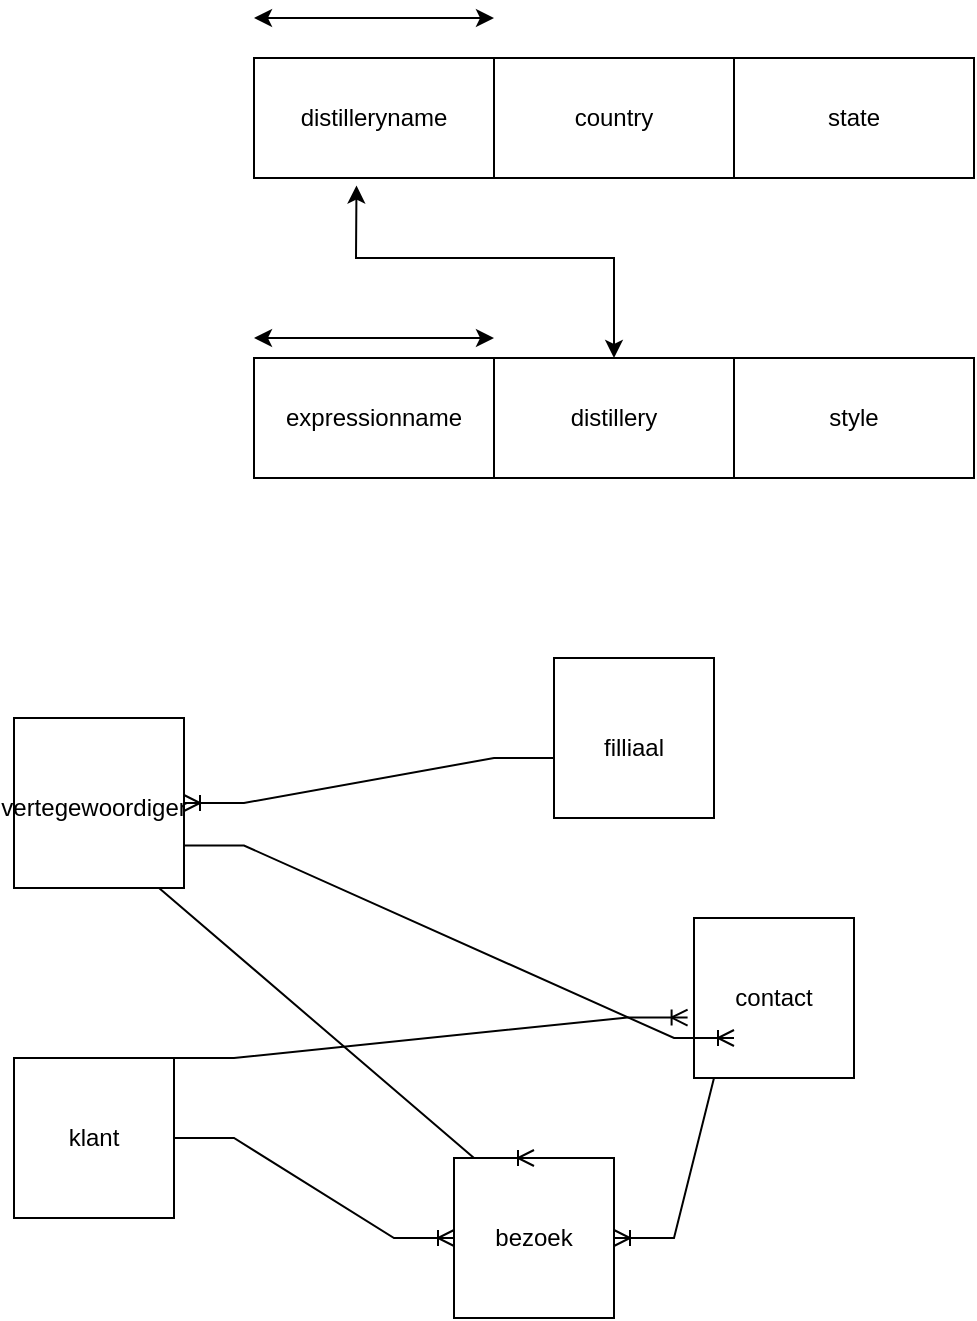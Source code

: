 <mxfile version="15.8.2" type="github"><diagram id="lhEN7ewWzpSEAADAkM9E" name="Page-1"><mxGraphModel dx="1038" dy="539" grid="1" gridSize="10" guides="1" tooltips="1" connect="1" arrows="1" fold="1" page="1" pageScale="1" pageWidth="827" pageHeight="1169" math="0" shadow="0"><root><mxCell id="0"/><mxCell id="1" parent="0"/><mxCell id="dFI2BPtC6xk-AYYWVnT3-1" value="" style="rounded=0;whiteSpace=wrap;html=1;" parent="1" vertex="1"><mxGeometry x="490" y="360" width="120" height="60" as="geometry"/></mxCell><mxCell id="dFI2BPtC6xk-AYYWVnT3-2" value="" style="rounded=0;whiteSpace=wrap;html=1;" parent="1" vertex="1"><mxGeometry x="370" y="360" width="120" height="60" as="geometry"/></mxCell><mxCell id="dFI2BPtC6xk-AYYWVnT3-3" value="" style="rounded=0;whiteSpace=wrap;html=1;" parent="1" vertex="1"><mxGeometry x="250" y="360" width="120" height="60" as="geometry"/></mxCell><mxCell id="dFI2BPtC6xk-AYYWVnT3-4" value="" style="endArrow=classic;startArrow=classic;html=1;rounded=0;" parent="1" edge="1"><mxGeometry width="50" height="50" relative="1" as="geometry"><mxPoint x="370" y="350" as="sourcePoint"/><mxPoint x="250" y="350" as="targetPoint"/><Array as="points"><mxPoint x="250" y="350"/></Array></mxGeometry></mxCell><mxCell id="dFI2BPtC6xk-AYYWVnT3-5" value="" style="rounded=0;whiteSpace=wrap;html=1;" parent="1" vertex="1"><mxGeometry x="250" y="210" width="120" height="60" as="geometry"/></mxCell><mxCell id="dFI2BPtC6xk-AYYWVnT3-6" value="" style="rounded=0;whiteSpace=wrap;html=1;" parent="1" vertex="1"><mxGeometry x="370" y="210" width="120" height="60" as="geometry"/></mxCell><mxCell id="dFI2BPtC6xk-AYYWVnT3-7" value="" style="rounded=0;whiteSpace=wrap;html=1;" parent="1" vertex="1"><mxGeometry x="490" y="210" width="120" height="60" as="geometry"/></mxCell><mxCell id="dFI2BPtC6xk-AYYWVnT3-8" value="" style="endArrow=classic;startArrow=classic;html=1;rounded=0;" parent="1" edge="1"><mxGeometry width="50" height="50" relative="1" as="geometry"><mxPoint x="250" y="190" as="sourcePoint"/><mxPoint x="370" y="190" as="targetPoint"/></mxGeometry></mxCell><mxCell id="dFI2BPtC6xk-AYYWVnT3-9" value="" style="endArrow=classic;startArrow=classic;html=1;rounded=0;exitX=0.5;exitY=0;exitDx=0;exitDy=0;entryX=0.427;entryY=1.063;entryDx=0;entryDy=0;entryPerimeter=0;" parent="1" source="dFI2BPtC6xk-AYYWVnT3-2" target="dFI2BPtC6xk-AYYWVnT3-5" edge="1"><mxGeometry width="50" height="50" relative="1" as="geometry"><mxPoint x="390" y="280" as="sourcePoint"/><mxPoint x="440" y="230" as="targetPoint"/><Array as="points"><mxPoint x="430" y="310"/><mxPoint x="301" y="310"/></Array></mxGeometry></mxCell><mxCell id="dFI2BPtC6xk-AYYWVnT3-10" value="country" style="text;html=1;strokeColor=none;fillColor=none;align=center;verticalAlign=middle;whiteSpace=wrap;rounded=0;" parent="1" vertex="1"><mxGeometry x="400" y="225" width="60" height="30" as="geometry"/></mxCell><mxCell id="dFI2BPtC6xk-AYYWVnT3-11" value="state" style="text;html=1;strokeColor=none;fillColor=none;align=center;verticalAlign=middle;whiteSpace=wrap;rounded=0;" parent="1" vertex="1"><mxGeometry x="520" y="225" width="60" height="30" as="geometry"/></mxCell><mxCell id="dFI2BPtC6xk-AYYWVnT3-12" value="distilleryname" style="text;html=1;strokeColor=none;fillColor=none;align=center;verticalAlign=middle;whiteSpace=wrap;rounded=0;" parent="1" vertex="1"><mxGeometry x="280" y="225" width="60" height="30" as="geometry"/></mxCell><mxCell id="dFI2BPtC6xk-AYYWVnT3-13" value="style" style="text;html=1;strokeColor=none;fillColor=none;align=center;verticalAlign=middle;whiteSpace=wrap;rounded=0;" parent="1" vertex="1"><mxGeometry x="520" y="375" width="60" height="30" as="geometry"/></mxCell><mxCell id="dFI2BPtC6xk-AYYWVnT3-14" value="distillery" style="text;html=1;strokeColor=none;fillColor=none;align=center;verticalAlign=middle;whiteSpace=wrap;rounded=0;" parent="1" vertex="1"><mxGeometry x="400" y="375" width="60" height="30" as="geometry"/></mxCell><mxCell id="dFI2BPtC6xk-AYYWVnT3-15" value="expressionname" style="text;html=1;strokeColor=none;fillColor=none;align=center;verticalAlign=middle;whiteSpace=wrap;rounded=0;" parent="1" vertex="1"><mxGeometry x="280" y="375" width="60" height="30" as="geometry"/></mxCell><mxCell id="dFI2BPtC6xk-AYYWVnT3-16" value="" style="whiteSpace=wrap;html=1;aspect=fixed;" parent="1" vertex="1"><mxGeometry x="130" y="540" width="85" height="85" as="geometry"/></mxCell><mxCell id="dFI2BPtC6xk-AYYWVnT3-17" value="" style="whiteSpace=wrap;html=1;aspect=fixed;" parent="1" vertex="1"><mxGeometry x="400" y="510" width="80" height="80" as="geometry"/></mxCell><mxCell id="dFI2BPtC6xk-AYYWVnT3-18" value="bezoek" style="whiteSpace=wrap;html=1;aspect=fixed;" parent="1" vertex="1"><mxGeometry x="350" y="760" width="80" height="80" as="geometry"/></mxCell><mxCell id="dFI2BPtC6xk-AYYWVnT3-19" value="klant" style="whiteSpace=wrap;html=1;aspect=fixed;" parent="1" vertex="1"><mxGeometry x="130" y="710" width="80" height="80" as="geometry"/></mxCell><mxCell id="dFI2BPtC6xk-AYYWVnT3-23" value="filliaal" style="text;html=1;strokeColor=none;fillColor=none;align=center;verticalAlign=middle;whiteSpace=wrap;rounded=0;" parent="1" vertex="1"><mxGeometry x="410" y="540" width="60" height="30" as="geometry"/></mxCell><mxCell id="dFI2BPtC6xk-AYYWVnT3-24" value="vertegewoordiger" style="text;html=1;strokeColor=none;fillColor=none;align=center;verticalAlign=middle;whiteSpace=wrap;rounded=0;" parent="1" vertex="1"><mxGeometry x="140" y="570" width="60" height="30" as="geometry"/></mxCell><mxCell id="dFI2BPtC6xk-AYYWVnT3-33" value="" style="edgeStyle=entityRelationEdgeStyle;fontSize=12;html=1;endArrow=ERoneToMany;rounded=0;entryX=1;entryY=0.5;entryDx=0;entryDy=0;exitX=0;exitY=0.625;exitDx=0;exitDy=0;exitPerimeter=0;" parent="1" source="dFI2BPtC6xk-AYYWVnT3-17" target="dFI2BPtC6xk-AYYWVnT3-16" edge="1"><mxGeometry width="100" height="100" relative="1" as="geometry"><mxPoint x="390" y="800" as="sourcePoint"/><mxPoint x="490" y="700" as="targetPoint"/></mxGeometry></mxCell><mxCell id="dFI2BPtC6xk-AYYWVnT3-36" value="" style="edgeStyle=entityRelationEdgeStyle;fontSize=12;html=1;endArrow=ERoneToMany;rounded=0;entryX=0;entryY=0.5;entryDx=0;entryDy=0;exitX=1;exitY=0.5;exitDx=0;exitDy=0;" parent="1" source="dFI2BPtC6xk-AYYWVnT3-19" target="dFI2BPtC6xk-AYYWVnT3-18" edge="1"><mxGeometry width="100" height="100" relative="1" as="geometry"><mxPoint x="220" y="830" as="sourcePoint"/><mxPoint x="320" y="730" as="targetPoint"/></mxGeometry></mxCell><mxCell id="dFI2BPtC6xk-AYYWVnT3-37" value="" style="edgeStyle=entityRelationEdgeStyle;fontSize=12;html=1;endArrow=ERoneToMany;rounded=0;entryX=0.5;entryY=0;entryDx=0;entryDy=0;exitX=0.5;exitY=1;exitDx=0;exitDy=0;" parent="1" source="dFI2BPtC6xk-AYYWVnT3-16" target="dFI2BPtC6xk-AYYWVnT3-18" edge="1"><mxGeometry width="100" height="100" relative="1" as="geometry"><mxPoint x="390" y="800" as="sourcePoint"/><mxPoint x="490" y="700" as="targetPoint"/></mxGeometry></mxCell><mxCell id="dFI2BPtC6xk-AYYWVnT3-38" value="contact" style="whiteSpace=wrap;html=1;aspect=fixed;" parent="1" vertex="1"><mxGeometry x="470" y="640" width="80" height="80" as="geometry"/></mxCell><mxCell id="dFI2BPtC6xk-AYYWVnT3-39" value="" style="edgeStyle=entityRelationEdgeStyle;fontSize=12;html=1;endArrow=ERoneToMany;rounded=0;entryX=-0.04;entryY=0.622;entryDx=0;entryDy=0;exitX=1;exitY=0;exitDx=0;exitDy=0;entryPerimeter=0;" parent="1" source="dFI2BPtC6xk-AYYWVnT3-19" target="dFI2BPtC6xk-AYYWVnT3-38" edge="1"><mxGeometry width="100" height="100" relative="1" as="geometry"><mxPoint x="240" y="940" as="sourcePoint"/><mxPoint x="340" y="840" as="targetPoint"/></mxGeometry></mxCell><mxCell id="dFI2BPtC6xk-AYYWVnT3-41" value="" style="edgeStyle=entityRelationEdgeStyle;fontSize=12;html=1;endArrow=ERoneToMany;rounded=0;exitX=1;exitY=0.75;exitDx=0;exitDy=0;" parent="1" source="dFI2BPtC6xk-AYYWVnT3-16" edge="1"><mxGeometry width="100" height="100" relative="1" as="geometry"><mxPoint x="390" y="800" as="sourcePoint"/><mxPoint x="490" y="700" as="targetPoint"/></mxGeometry></mxCell><mxCell id="dFI2BPtC6xk-AYYWVnT3-42" value="" style="edgeStyle=entityRelationEdgeStyle;fontSize=12;html=1;endArrow=ERoneToMany;rounded=0;exitX=0.5;exitY=1;exitDx=0;exitDy=0;" parent="1" source="dFI2BPtC6xk-AYYWVnT3-38" target="dFI2BPtC6xk-AYYWVnT3-18" edge="1"><mxGeometry width="100" height="100" relative="1" as="geometry"><mxPoint x="510" y="890" as="sourcePoint"/><mxPoint x="610" y="790" as="targetPoint"/></mxGeometry></mxCell></root></mxGraphModel></diagram></mxfile>